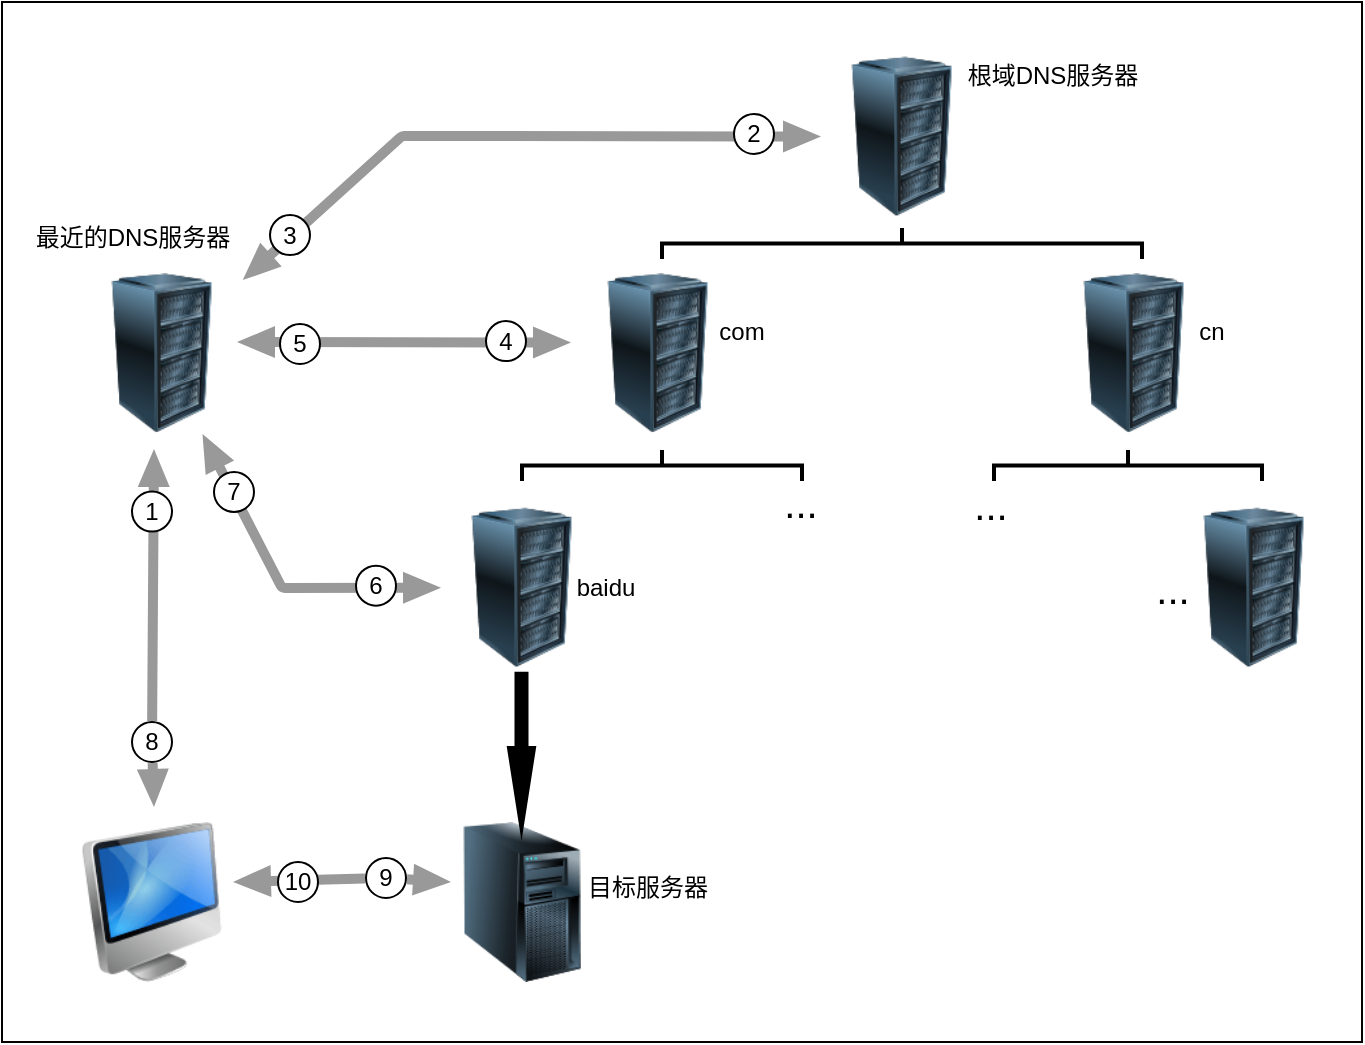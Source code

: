 <mxfile>
    <diagram id="_JhuvCiUDTyiaV_7GWOC" name="第 1 页">
        <mxGraphModel dx="1075" dy="592" grid="1" gridSize="10" guides="1" tooltips="1" connect="1" arrows="1" fold="1" page="1" pageScale="1" pageWidth="827" pageHeight="1169" background="#ffffff" math="0" shadow="0">
            <root>
                <mxCell id="0"/>
                <mxCell id="1" parent="0"/>
                <mxCell id="59" value="" style="rounded=0;whiteSpace=wrap;html=1;fontSize=12;fontColor=#000000;strokeColor=#000000;fillColor=#FFFFFF;" vertex="1" parent="1">
                    <mxGeometry x="30" y="10" width="680" height="520" as="geometry"/>
                </mxCell>
                <mxCell id="30" value="&lt;font color=&quot;#000000&quot; style=&quot;font-size: 20px&quot;&gt;...&lt;/font&gt;" style="text;html=1;align=center;verticalAlign=middle;resizable=0;points=[];autosize=1;strokeColor=none;fillColor=none;" vertex="1" parent="1">
                    <mxGeometry x="509" y="251.0" width="30" height="20" as="geometry"/>
                </mxCell>
                <mxCell id="31" value="&lt;font style=&quot;font-size: 12px&quot;&gt;最近的DNS服务器&lt;/font&gt;" style="text;html=1;align=center;verticalAlign=middle;resizable=0;points=[];autosize=1;strokeColor=none;fillColor=none;fontSize=20;fontColor=#000000;" vertex="1" parent="1">
                    <mxGeometry x="40" y="108.56" width="110" height="30" as="geometry"/>
                </mxCell>
                <mxCell id="32" value="&lt;span style=&quot;font-size: 12px&quot;&gt;根域DNS服务器&lt;/span&gt;" style="text;html=1;align=center;verticalAlign=middle;resizable=0;points=[];autosize=1;strokeColor=none;fillColor=none;fontSize=20;fontColor=#000000;" vertex="1" parent="1">
                    <mxGeometry x="505" y="28.28" width="100" height="30" as="geometry"/>
                </mxCell>
                <mxCell id="38" value="" style="image;html=1;image=img/lib/clip_art/computers/iMac_128x128.png;fontSize=12;fontColor=#000000;strokeColor=#000000;fillColor=#FFFFFF;" vertex="1" parent="1">
                    <mxGeometry x="65" y="420" width="80" height="80" as="geometry"/>
                </mxCell>
                <mxCell id="39" value="" style="image;html=1;image=img/lib/clip_art/computers/Server_Rack_128x128.png;fontSize=12;fontColor=#000000;strokeColor=#000000;fillColor=#FFFFFF;" vertex="1" parent="1">
                    <mxGeometry x="70" y="145.56" width="80" height="80" as="geometry"/>
                </mxCell>
                <mxCell id="40" value="" style="image;html=1;image=img/lib/clip_art/computers/Server_Rack_128x128.png;fontSize=12;fontColor=#000000;strokeColor=#000000;fillColor=#FFFFFF;" vertex="1" parent="1">
                    <mxGeometry x="616" y="262.84" width="80" height="80" as="geometry"/>
                </mxCell>
                <mxCell id="41" value="" style="image;html=1;image=img/lib/clip_art/computers/Server_Rack_128x128.png;fontSize=12;fontColor=#000000;strokeColor=#000000;fillColor=#FFFFFF;" vertex="1" parent="1">
                    <mxGeometry x="250" y="262.84" width="80" height="80" as="geometry"/>
                </mxCell>
                <mxCell id="42" value="" style="image;html=1;image=img/lib/clip_art/computers/Server_Rack_128x128.png;fontSize=12;fontColor=#000000;strokeColor=#000000;fillColor=#FFFFFF;" vertex="1" parent="1">
                    <mxGeometry x="556" y="145.56" width="80" height="80" as="geometry"/>
                </mxCell>
                <mxCell id="43" value="" style="image;html=1;image=img/lib/clip_art/computers/Server_Rack_128x128.png;fontSize=12;fontColor=#000000;strokeColor=#000000;fillColor=#FFFFFF;" vertex="1" parent="1">
                    <mxGeometry x="318" y="145.56" width="80" height="80" as="geometry"/>
                </mxCell>
                <mxCell id="44" value="" style="image;html=1;image=img/lib/clip_art/computers/Server_Rack_128x128.png;fontSize=12;fontColor=#000000;strokeColor=#000000;fillColor=#FFFFFF;" vertex="1" parent="1">
                    <mxGeometry x="440" y="37.28" width="80" height="80" as="geometry"/>
                </mxCell>
                <mxCell id="45" value="" style="image;html=1;image=img/lib/clip_art/computers/Server_Tower_128x128.png;fontSize=12;fontColor=#000000;strokeColor=#000000;fillColor=#FFFFFF;" vertex="1" parent="1">
                    <mxGeometry x="250" y="420" width="80" height="80" as="geometry"/>
                </mxCell>
                <mxCell id="49" value="" style="shape=flexArrow;endArrow=classic;startArrow=classic;html=1;fontSize=12;fontColor=#000000;strokeColor=none;fillColor=#999999;width=5;startWidth=10;startSize=6;endWidth=10;endSize=6;" edge="1" parent="1" source="39" target="44">
                    <mxGeometry width="100" height="100" relative="1" as="geometry">
                        <mxPoint x="370" y="280" as="sourcePoint"/>
                        <mxPoint x="470" y="180" as="targetPoint"/>
                        <Array as="points">
                            <mxPoint x="230" y="77"/>
                        </Array>
                    </mxGeometry>
                </mxCell>
                <mxCell id="50" value="" style="shape=flexArrow;endArrow=classic;startArrow=classic;html=1;fontSize=12;fontColor=#000000;strokeColor=none;fillColor=#999999;width=5;startWidth=10;startSize=6;endWidth=10;endSize=6;entryX=0;entryY=0.5;entryDx=0;entryDy=0;" edge="1" parent="1">
                    <mxGeometry width="100" height="100" relative="1" as="geometry">
                        <mxPoint x="147" y="180" as="sourcePoint"/>
                        <mxPoint x="315" y="180.28" as="targetPoint"/>
                        <Array as="points"/>
                    </mxGeometry>
                </mxCell>
                <mxCell id="51" value="" style="shape=flexArrow;endArrow=classic;startArrow=classic;html=1;fontSize=12;fontColor=#000000;strokeColor=none;fillColor=#999999;width=5;startWidth=10;startSize=6;endWidth=10;endSize=6;exitX=0.75;exitY=1;exitDx=0;exitDy=0;entryX=0;entryY=0.5;entryDx=0;entryDy=0;" edge="1" parent="1" source="39" target="41">
                    <mxGeometry width="100" height="100" relative="1" as="geometry">
                        <mxPoint x="170" y="169.373" as="sourcePoint"/>
                        <mxPoint x="460" y="97.235" as="targetPoint"/>
                        <Array as="points">
                            <mxPoint x="170" y="303"/>
                        </Array>
                    </mxGeometry>
                </mxCell>
                <mxCell id="52" value="" style="strokeWidth=2;html=1;shape=mxgraph.flowchart.annotation_2;align=left;labelPosition=right;pointerEvents=1;fontSize=12;fontColor=#000000;fillColor=#000000;strokeColor=#000000;direction=south;" vertex="1" parent="1">
                    <mxGeometry x="360" y="123" width="240" height="15.56" as="geometry"/>
                </mxCell>
                <mxCell id="53" value="" style="strokeWidth=2;html=1;shape=mxgraph.flowchart.annotation_2;align=left;labelPosition=right;pointerEvents=1;fontSize=12;fontColor=#000000;fillColor=#000000;strokeColor=#000000;direction=south;" vertex="1" parent="1">
                    <mxGeometry x="290" y="234" width="140" height="15.56" as="geometry"/>
                </mxCell>
                <mxCell id="54" value="" style="strokeWidth=2;html=1;shape=mxgraph.flowchart.annotation_2;align=left;labelPosition=right;pointerEvents=1;fontSize=12;fontColor=#000000;fillColor=#000000;strokeColor=#000000;direction=south;" vertex="1" parent="1">
                    <mxGeometry x="526" y="234" width="134" height="15.56" as="geometry"/>
                </mxCell>
                <mxCell id="55" value="&lt;font color=&quot;#000000&quot; style=&quot;font-size: 20px&quot;&gt;...&lt;/font&gt;" style="text;html=1;align=center;verticalAlign=middle;resizable=0;points=[];autosize=1;strokeColor=none;fillColor=none;" vertex="1" parent="1">
                    <mxGeometry x="414" y="250.0" width="30" height="20" as="geometry"/>
                </mxCell>
                <mxCell id="56" value="" style="verticalLabelPosition=bottom;verticalAlign=top;html=1;strokeWidth=2;shape=mxgraph.arrows2.arrow;dy=0.6;dx=40;notch=0;fontSize=12;fontColor=#000000;fillColor=#000000;direction=south;" vertex="1" parent="1">
                    <mxGeometry x="283.5" y="345.84" width="12.5" height="77.16" as="geometry"/>
                </mxCell>
                <mxCell id="57" value="" style="shape=flexArrow;endArrow=classic;startArrow=none;html=1;fontSize=12;fontColor=#000000;strokeColor=none;fillColor=#999999;width=5;startWidth=10;startSize=6;endWidth=10;endSize=6;" edge="1" parent="1" source="72">
                    <mxGeometry width="100" height="100" relative="1" as="geometry">
                        <mxPoint x="145" y="450" as="sourcePoint"/>
                        <mxPoint x="255" y="450" as="targetPoint"/>
                        <Array as="points"/>
                    </mxGeometry>
                </mxCell>
                <mxCell id="58" value="" style="shape=flexArrow;endArrow=classic;startArrow=none;html=1;fontSize=12;fontColor=#000000;strokeColor=none;fillColor=#999999;width=5;startWidth=10;startSize=6;endWidth=10;endSize=6;" edge="1" parent="1" source="83">
                    <mxGeometry width="100" height="100" relative="1" as="geometry">
                        <mxPoint x="106" y="413" as="sourcePoint"/>
                        <mxPoint x="106" y="233" as="targetPoint"/>
                        <Array as="points"/>
                    </mxGeometry>
                </mxCell>
                <mxCell id="60" value="com" style="text;html=1;strokeColor=none;fillColor=none;align=center;verticalAlign=middle;whiteSpace=wrap;rounded=0;fontSize=12;fontColor=#000000;" vertex="1" parent="1">
                    <mxGeometry x="370" y="160" width="60" height="30" as="geometry"/>
                </mxCell>
                <mxCell id="61" value="cn" style="text;html=1;strokeColor=none;fillColor=none;align=center;verticalAlign=middle;whiteSpace=wrap;rounded=0;fontSize=12;fontColor=#000000;" vertex="1" parent="1">
                    <mxGeometry x="605" y="160" width="60" height="30" as="geometry"/>
                </mxCell>
                <mxCell id="63" value="baidu" style="text;html=1;strokeColor=none;fillColor=none;align=center;verticalAlign=middle;whiteSpace=wrap;rounded=0;fontSize=12;fontColor=#000000;" vertex="1" parent="1">
                    <mxGeometry x="302" y="287.84" width="60" height="30" as="geometry"/>
                </mxCell>
                <mxCell id="64" value="&lt;font color=&quot;#000000&quot; style=&quot;font-size: 20px&quot;&gt;...&lt;/font&gt;" style="text;html=1;align=center;verticalAlign=middle;resizable=0;points=[];autosize=1;strokeColor=none;fillColor=none;" vertex="1" parent="1">
                    <mxGeometry x="600" y="292.84" width="30" height="20" as="geometry"/>
                </mxCell>
                <mxCell id="65" value="目标服务器" style="text;html=1;strokeColor=none;fillColor=none;align=center;verticalAlign=middle;whiteSpace=wrap;rounded=0;fontSize=12;fontColor=#000000;" vertex="1" parent="1">
                    <mxGeometry x="318" y="438" width="70" height="30" as="geometry"/>
                </mxCell>
                <mxCell id="67" value="1" style="ellipse;whiteSpace=wrap;html=1;aspect=fixed;fontSize=12;fontColor=#000000;strokeColor=#000000;fillColor=#FFFFFF;" vertex="1" parent="1">
                    <mxGeometry x="95" y="254.78" width="20" height="20" as="geometry"/>
                </mxCell>
                <mxCell id="73" value="6" style="ellipse;whiteSpace=wrap;html=1;aspect=fixed;fontSize=12;fontColor=#000000;strokeColor=#000000;fillColor=#FFFFFF;" vertex="1" parent="1">
                    <mxGeometry x="207" y="291.84" width="20" height="20" as="geometry"/>
                </mxCell>
                <mxCell id="74" value="4" style="ellipse;whiteSpace=wrap;html=1;aspect=fixed;fontSize=12;fontColor=#000000;strokeColor=#000000;fillColor=#FFFFFF;" vertex="1" parent="1">
                    <mxGeometry x="272" y="169.56" width="20" height="20" as="geometry"/>
                </mxCell>
                <mxCell id="75" value="2" style="ellipse;whiteSpace=wrap;html=1;aspect=fixed;fontSize=12;fontColor=#000000;strokeColor=#000000;fillColor=#FFFFFF;" vertex="1" parent="1">
                    <mxGeometry x="396" y="66" width="20" height="20" as="geometry"/>
                </mxCell>
                <mxCell id="78" value="3" style="ellipse;whiteSpace=wrap;html=1;aspect=fixed;fontSize=12;fontColor=#000000;strokeColor=#000000;fillColor=#FFFFFF;" vertex="1" parent="1">
                    <mxGeometry x="164" y="116.56" width="20" height="20" as="geometry"/>
                </mxCell>
                <mxCell id="80" value="5" style="ellipse;whiteSpace=wrap;html=1;aspect=fixed;fontSize=12;fontColor=#000000;strokeColor=#000000;fillColor=#FFFFFF;" vertex="1" parent="1">
                    <mxGeometry x="169" y="171" width="20" height="20" as="geometry"/>
                </mxCell>
                <mxCell id="81" value="7" style="ellipse;whiteSpace=wrap;html=1;aspect=fixed;fontSize=12;fontColor=#000000;strokeColor=#000000;fillColor=#FFFFFF;" vertex="1" parent="1">
                    <mxGeometry x="136" y="245" width="20" height="20" as="geometry"/>
                </mxCell>
                <mxCell id="83" value="8" style="ellipse;whiteSpace=wrap;html=1;aspect=fixed;fontSize=12;fontColor=#000000;strokeColor=#000000;fillColor=#FFFFFF;" vertex="1" parent="1">
                    <mxGeometry x="95" y="370" width="20" height="20" as="geometry"/>
                </mxCell>
                <mxCell id="84" value="" style="shape=flexArrow;endArrow=none;startArrow=classic;html=1;fontSize=12;fontColor=#000000;strokeColor=none;fillColor=#999999;width=5;startWidth=10;startSize=6;endWidth=10;endSize=6;" edge="1" parent="1" target="83">
                    <mxGeometry width="100" height="100" relative="1" as="geometry">
                        <mxPoint x="106" y="413" as="sourcePoint"/>
                        <mxPoint x="106" y="233" as="targetPoint"/>
                        <Array as="points"/>
                    </mxGeometry>
                </mxCell>
                <mxCell id="72" value="9" style="ellipse;whiteSpace=wrap;html=1;aspect=fixed;fontSize=12;fontColor=#000000;strokeColor=#000000;fillColor=#FFFFFF;" vertex="1" parent="1">
                    <mxGeometry x="212" y="438" width="20" height="20" as="geometry"/>
                </mxCell>
                <mxCell id="86" value="" style="shape=flexArrow;endArrow=none;startArrow=classic;html=1;fontSize=12;fontColor=#000000;strokeColor=none;fillColor=#999999;width=5;startWidth=10;startSize=6;endWidth=10;endSize=6;" edge="1" parent="1" target="72">
                    <mxGeometry width="100" height="100" relative="1" as="geometry">
                        <mxPoint x="145" y="450" as="sourcePoint"/>
                        <mxPoint x="255" y="450" as="targetPoint"/>
                        <Array as="points"/>
                    </mxGeometry>
                </mxCell>
                <mxCell id="87" value="10" style="ellipse;whiteSpace=wrap;html=1;aspect=fixed;fontSize=12;fontColor=#000000;strokeColor=#000000;fillColor=#FFFFFF;" vertex="1" parent="1">
                    <mxGeometry x="168" y="440" width="20" height="20" as="geometry"/>
                </mxCell>
            </root>
        </mxGraphModel>
    </diagram>
</mxfile>